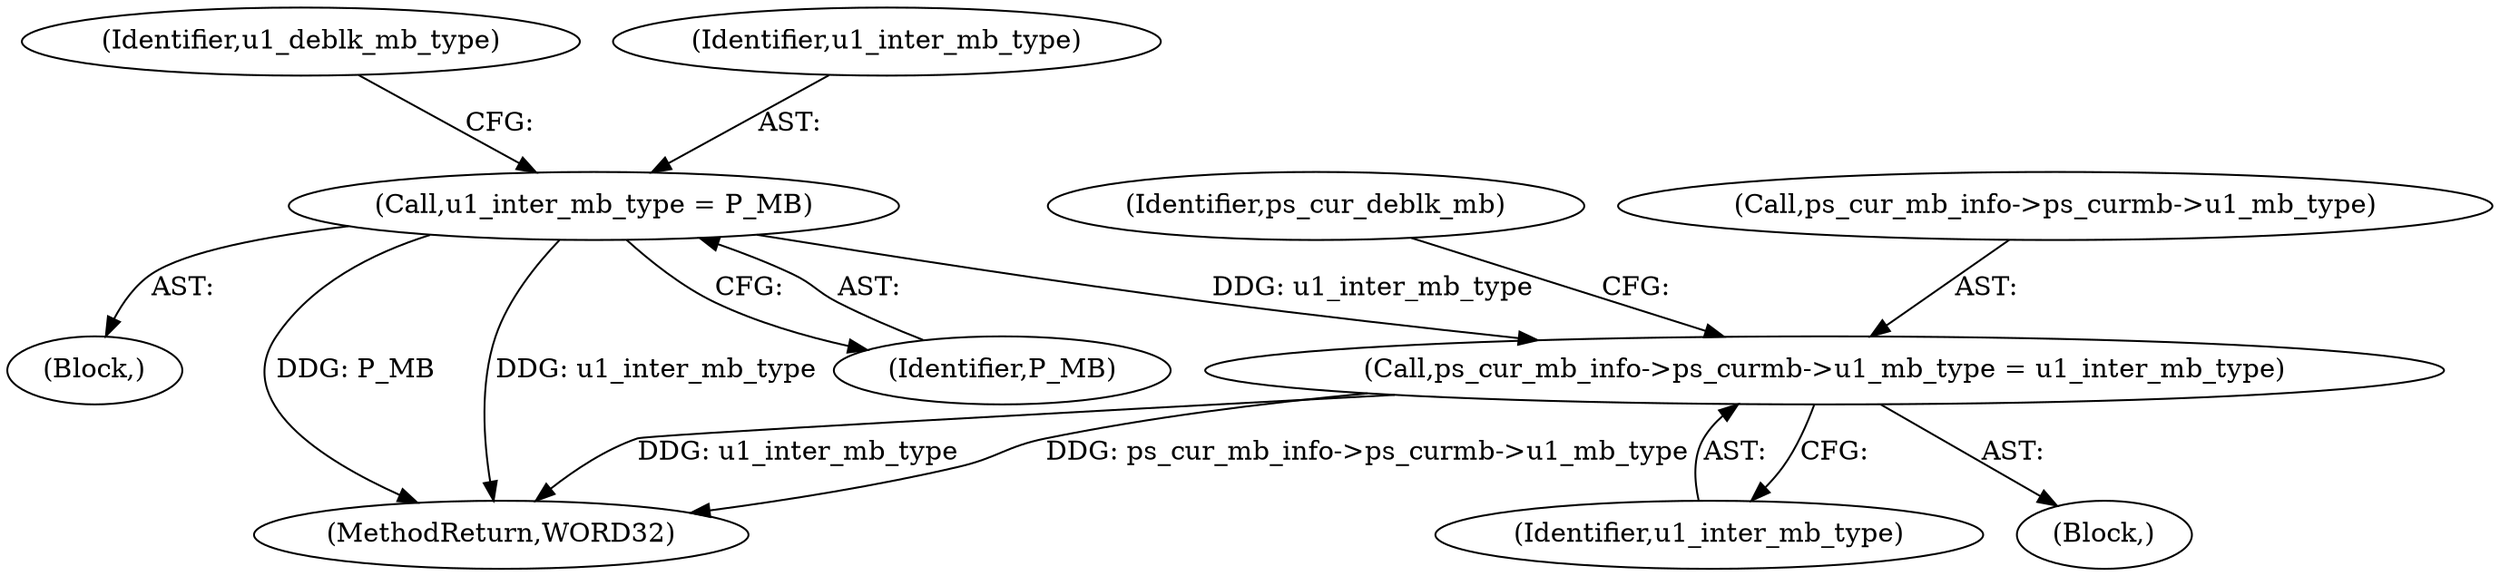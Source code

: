 digraph "0_Android_0b23c81c3dd9ec38f7e6806a3955fed1925541a0_1@pointer" {
"1001202" [label="(Call,ps_cur_mb_info->ps_curmb->u1_mb_type = u1_inter_mb_type)"];
"1000950" [label="(Call,u1_inter_mb_type = P_MB)"];
"1001068" [label="(Block,)"];
"1001208" [label="(Identifier,u1_inter_mb_type)"];
"1000954" [label="(Identifier,u1_deblk_mb_type)"];
"1001202" [label="(Call,ps_cur_mb_info->ps_curmb->u1_mb_type = u1_inter_mb_type)"];
"1000952" [label="(Identifier,P_MB)"];
"1000138" [label="(Block,)"];
"1001211" [label="(Identifier,ps_cur_deblk_mb)"];
"1001203" [label="(Call,ps_cur_mb_info->ps_curmb->u1_mb_type)"];
"1000950" [label="(Call,u1_inter_mb_type = P_MB)"];
"1000951" [label="(Identifier,u1_inter_mb_type)"];
"1001422" [label="(MethodReturn,WORD32)"];
"1001202" -> "1001068"  [label="AST: "];
"1001202" -> "1001208"  [label="CFG: "];
"1001203" -> "1001202"  [label="AST: "];
"1001208" -> "1001202"  [label="AST: "];
"1001211" -> "1001202"  [label="CFG: "];
"1001202" -> "1001422"  [label="DDG: u1_inter_mb_type"];
"1001202" -> "1001422"  [label="DDG: ps_cur_mb_info->ps_curmb->u1_mb_type"];
"1000950" -> "1001202"  [label="DDG: u1_inter_mb_type"];
"1000950" -> "1000138"  [label="AST: "];
"1000950" -> "1000952"  [label="CFG: "];
"1000951" -> "1000950"  [label="AST: "];
"1000952" -> "1000950"  [label="AST: "];
"1000954" -> "1000950"  [label="CFG: "];
"1000950" -> "1001422"  [label="DDG: P_MB"];
"1000950" -> "1001422"  [label="DDG: u1_inter_mb_type"];
}
